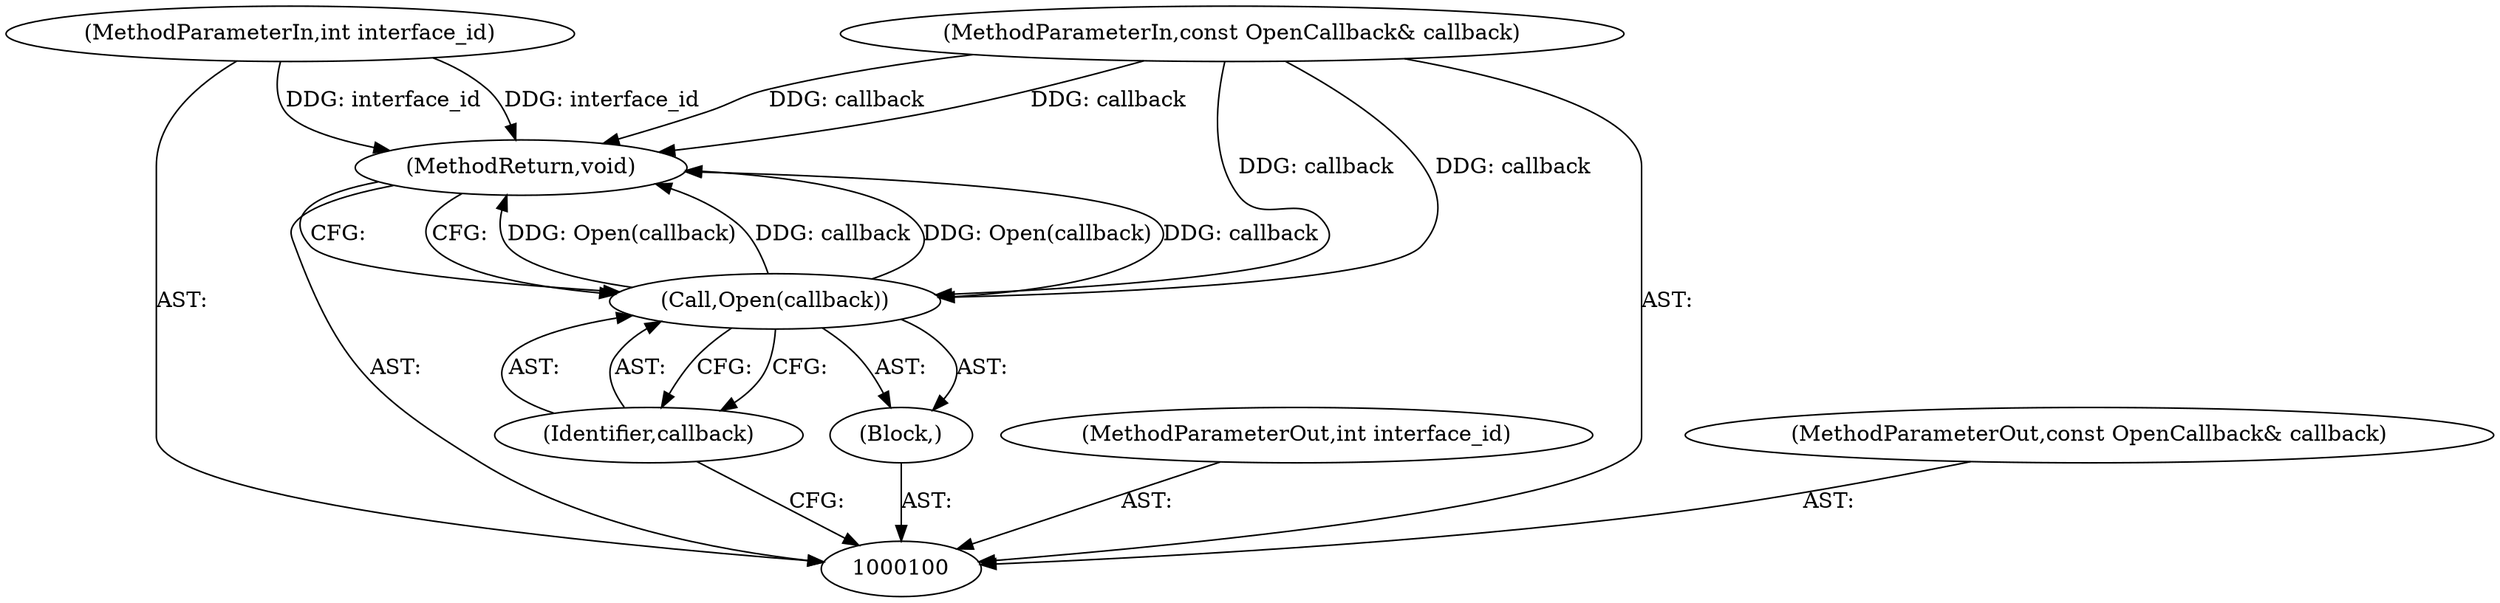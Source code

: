 digraph "1_Chrome_0ebe983f1cfdd383a4954127f564b83a4fe4992f" {
"1000106" [label="(MethodReturn,void)"];
"1000101" [label="(MethodParameterIn,int interface_id)"];
"1000115" [label="(MethodParameterOut,int interface_id)"];
"1000102" [label="(MethodParameterIn,const OpenCallback& callback)"];
"1000116" [label="(MethodParameterOut,const OpenCallback& callback)"];
"1000103" [label="(Block,)"];
"1000104" [label="(Call,Open(callback))"];
"1000105" [label="(Identifier,callback)"];
"1000106" -> "1000100"  [label="AST: "];
"1000106" -> "1000104"  [label="CFG: "];
"1000104" -> "1000106"  [label="DDG: Open(callback)"];
"1000104" -> "1000106"  [label="DDG: callback"];
"1000102" -> "1000106"  [label="DDG: callback"];
"1000101" -> "1000106"  [label="DDG: interface_id"];
"1000101" -> "1000100"  [label="AST: "];
"1000101" -> "1000106"  [label="DDG: interface_id"];
"1000115" -> "1000100"  [label="AST: "];
"1000102" -> "1000100"  [label="AST: "];
"1000102" -> "1000106"  [label="DDG: callback"];
"1000102" -> "1000104"  [label="DDG: callback"];
"1000116" -> "1000100"  [label="AST: "];
"1000103" -> "1000100"  [label="AST: "];
"1000104" -> "1000103"  [label="AST: "];
"1000104" -> "1000103"  [label="AST: "];
"1000104" -> "1000105"  [label="CFG: "];
"1000105" -> "1000104"  [label="AST: "];
"1000106" -> "1000104"  [label="CFG: "];
"1000104" -> "1000106"  [label="DDG: Open(callback)"];
"1000104" -> "1000106"  [label="DDG: callback"];
"1000102" -> "1000104"  [label="DDG: callback"];
"1000105" -> "1000104"  [label="AST: "];
"1000105" -> "1000100"  [label="CFG: "];
"1000104" -> "1000105"  [label="CFG: "];
}
